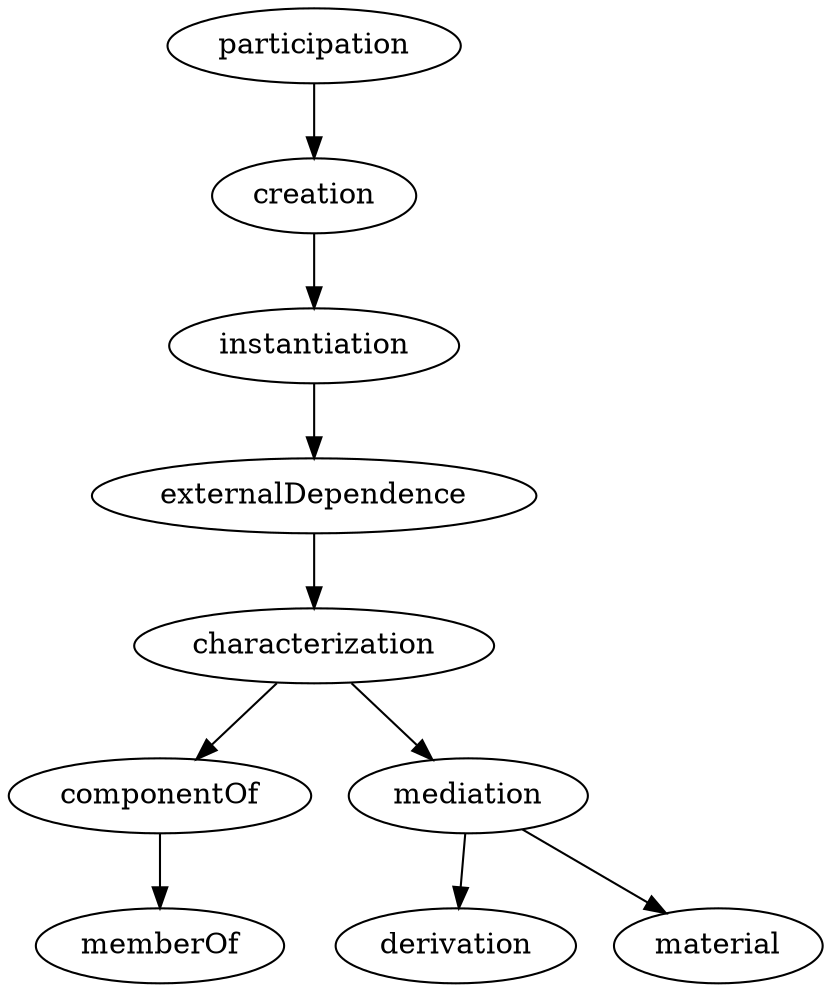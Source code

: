 strict digraph  {
participation;
creation;
instantiation;
externalDependence;
characterization;
componentOf;
mediation;
memberOf;
derivation;
material;
participation -> creation;
creation -> instantiation;
instantiation -> externalDependence;
externalDependence -> characterization;
characterization -> componentOf;
characterization -> mediation;
componentOf -> memberOf;
mediation -> derivation;
mediation -> material;
}
